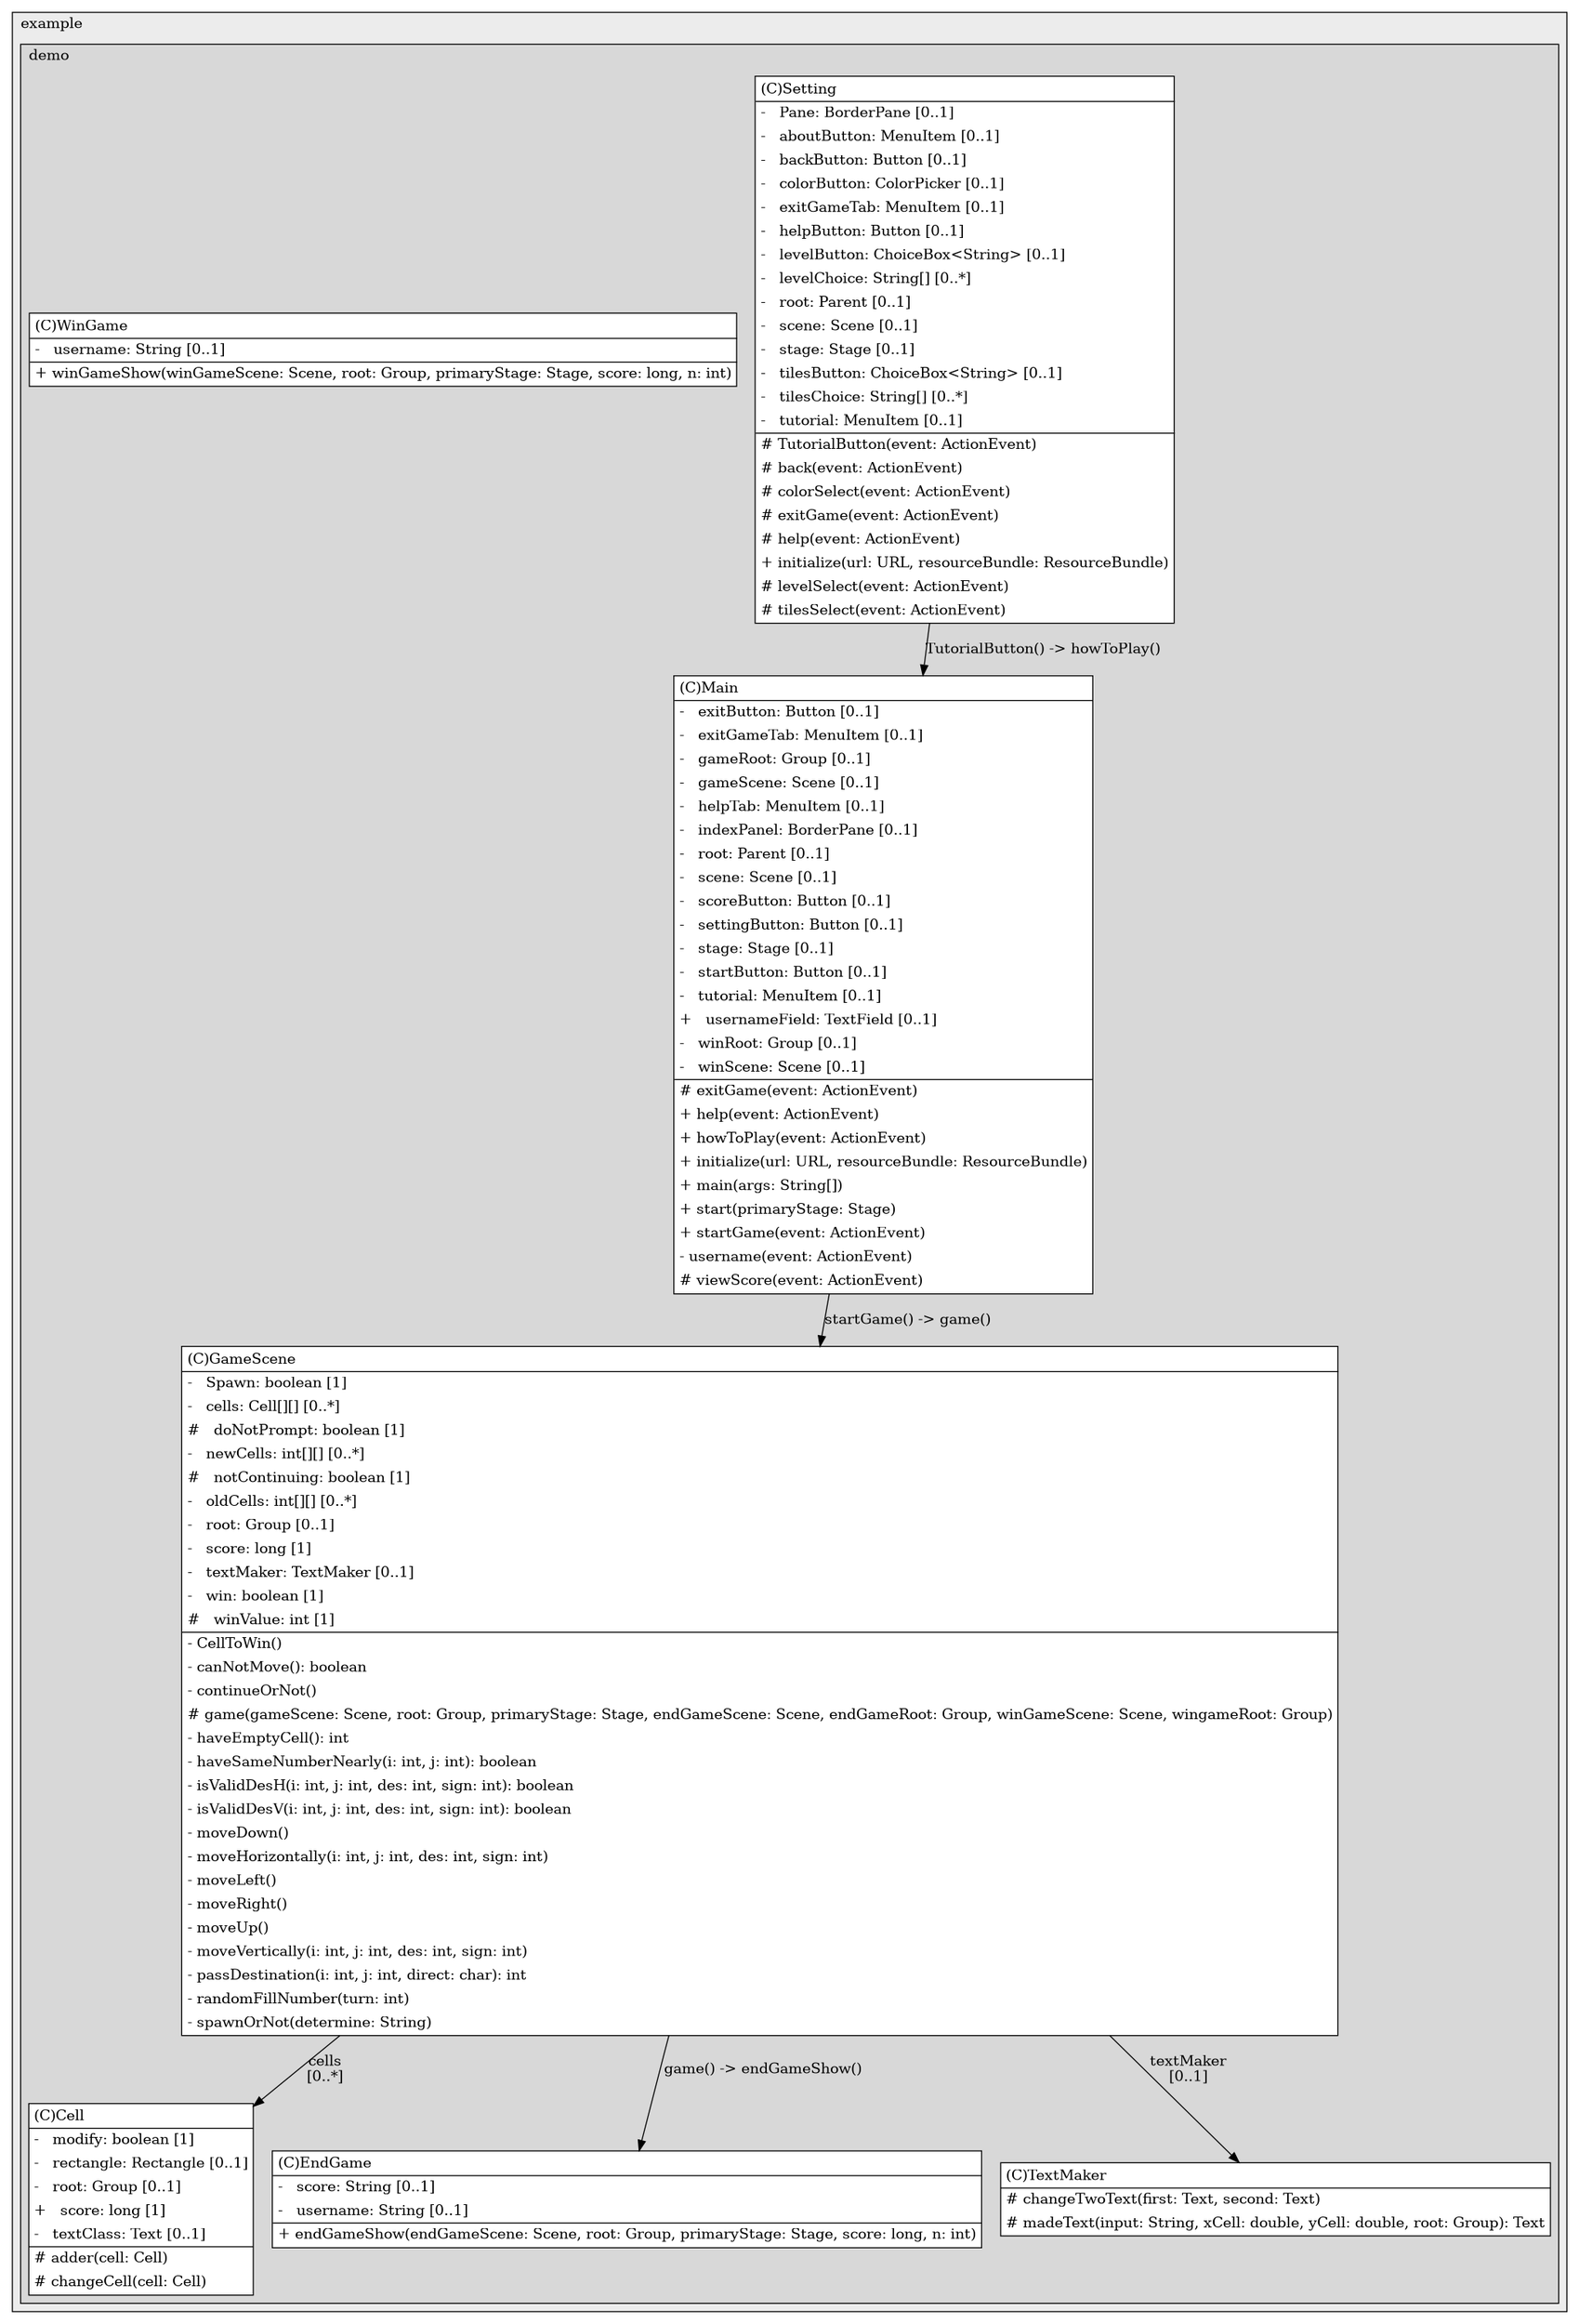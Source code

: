 @startuml

/' diagram meta data start
config=StructureConfiguration;
{
  "projectClassification": {
    "searchMode": "OpenProject", // OpenProject, AllProjects
    "includedProjects": "",
    "pathEndKeywords": "*.impl",
    "isClientPath": "",
    "isClientName": "",
    "isTestPath": "",
    "isTestName": "",
    "isMappingPath": "",
    "isMappingName": "",
    "isDataAccessPath": "",
    "isDataAccessName": "",
    "isDataStructurePath": "",
    "isDataStructureName": "",
    "isInterfaceStructuresPath": "",
    "isInterfaceStructuresName": "",
    "isEntryPointPath": "",
    "isEntryPointName": "",
    "treatFinalFieldsAsMandatory": false
  },
  "graphRestriction": {
    "classPackageExcludeFilter": "",
    "classPackageIncludeFilter": "",
    "classNameExcludeFilter": "",
    "classNameIncludeFilter": "",
    "methodNameExcludeFilter": "",
    "methodNameIncludeFilter": "",
    "removeByInheritance": "", // inheritance/annotation based filtering is done in a second step
    "removeByAnnotation": "",
    "removeByClassPackage": "", // cleanup the graph after inheritance/annotation based filtering is done
    "removeByClassName": "",
    "cutMappings": false,
    "cutEnum": true,
    "cutTests": true,
    "cutClient": true,
    "cutDataAccess": true,
    "cutInterfaceStructures": true,
    "cutDataStructures": true,
    "cutGetterAndSetter": true,
    "cutConstructors": true
  },
  "graphTraversal": {
    "forwardDepth": 3,
    "backwardDepth": 3,
    "classPackageExcludeFilter": "",
    "classPackageIncludeFilter": "",
    "classNameExcludeFilter": "",
    "classNameIncludeFilter": "",
    "methodNameExcludeFilter": "",
    "methodNameIncludeFilter": "",
    "hideMappings": false,
    "hideDataStructures": false,
    "hidePrivateMethods": true,
    "hideInterfaceCalls": true, // indirection: implementation -> interface (is hidden) -> implementation
    "onlyShowApplicationEntryPoints": false, // root node is included
    "useMethodCallsForStructureDiagram": "ForwardOnly" // ForwardOnly, BothDirections, No
  },
  "details": {
    "aggregation": "GroupByClass", // ByClass, GroupByClass, None
    "showClassGenericTypes": true,
    "showMethods": true,
    "showMethodParameterNames": true,
    "showMethodParameterTypes": true,
    "showMethodReturnType": true,
    "showPackageLevels": 2,
    "showDetailedClassStructure": true
  },
  "rootClass": "com.example.demo.Main",
  "extensionCallbackMethod": "" // qualified.class.name#methodName - signature: public static String method(String)
}
diagram meta data end '/



digraph g {
    rankdir="TB"
    splines=polyline
    

'nodes 
subgraph cluster_1322970774 { 
   	label=example
	labeljust=l
	fillcolor="#ececec"
	style=filled
   
   subgraph cluster_134842393 { 
   	label=demo
	labeljust=l
	fillcolor="#d8d8d8"
	style=filled
   
   Cell813456180[
	label=<<TABLE BORDER="1" CELLBORDER="0" CELLPADDING="4" CELLSPACING="0">
<TR><TD ALIGN="LEFT" >(C)Cell</TD></TR>
<HR/>
<TR><TD ALIGN="LEFT" >-   modify: boolean [1]</TD></TR>
<TR><TD ALIGN="LEFT" >-   rectangle: Rectangle [0..1]</TD></TR>
<TR><TD ALIGN="LEFT" >-   root: Group [0..1]</TD></TR>
<TR><TD ALIGN="LEFT" >+   score: long [1]</TD></TR>
<TR><TD ALIGN="LEFT" >-   textClass: Text [0..1]</TD></TR>
<HR/>
<TR><TD ALIGN="LEFT" ># adder(cell: Cell)</TD></TR>
<TR><TD ALIGN="LEFT" ># changeCell(cell: Cell)</TD></TR>
</TABLE>>
	style=filled
	margin=0
	shape=plaintext
	fillcolor="#FFFFFF"
];

EndGame813456180[
	label=<<TABLE BORDER="1" CELLBORDER="0" CELLPADDING="4" CELLSPACING="0">
<TR><TD ALIGN="LEFT" >(C)EndGame</TD></TR>
<HR/>
<TR><TD ALIGN="LEFT" >-   score: String [0..1]</TD></TR>
<TR><TD ALIGN="LEFT" >-   username: String [0..1]</TD></TR>
<HR/>
<TR><TD ALIGN="LEFT" >+ endGameShow(endGameScene: Scene, root: Group, primaryStage: Stage, score: long, n: int)</TD></TR>
</TABLE>>
	style=filled
	margin=0
	shape=plaintext
	fillcolor="#FFFFFF"
];

GameScene813456180[
	label=<<TABLE BORDER="1" CELLBORDER="0" CELLPADDING="4" CELLSPACING="0">
<TR><TD ALIGN="LEFT" >(C)GameScene</TD></TR>
<HR/>
<TR><TD ALIGN="LEFT" >-   Spawn: boolean [1]</TD></TR>
<TR><TD ALIGN="LEFT" >-   cells: Cell[][] [0..*]</TD></TR>
<TR><TD ALIGN="LEFT" >#   doNotPrompt: boolean [1]</TD></TR>
<TR><TD ALIGN="LEFT" >-   newCells: int[][] [0..*]</TD></TR>
<TR><TD ALIGN="LEFT" >#   notContinuing: boolean [1]</TD></TR>
<TR><TD ALIGN="LEFT" >-   oldCells: int[][] [0..*]</TD></TR>
<TR><TD ALIGN="LEFT" >-   root: Group [0..1]</TD></TR>
<TR><TD ALIGN="LEFT" >-   score: long [1]</TD></TR>
<TR><TD ALIGN="LEFT" >-   textMaker: TextMaker [0..1]</TD></TR>
<TR><TD ALIGN="LEFT" >-   win: boolean [1]</TD></TR>
<TR><TD ALIGN="LEFT" >#   winValue: int [1]</TD></TR>
<HR/>
<TR><TD ALIGN="LEFT" >- CellToWin()</TD></TR>
<TR><TD ALIGN="LEFT" >- canNotMove(): boolean</TD></TR>
<TR><TD ALIGN="LEFT" >- continueOrNot()</TD></TR>
<TR><TD ALIGN="LEFT" ># game(gameScene: Scene, root: Group, primaryStage: Stage, endGameScene: Scene, endGameRoot: Group, winGameScene: Scene, wingameRoot: Group)</TD></TR>
<TR><TD ALIGN="LEFT" >- haveEmptyCell(): int</TD></TR>
<TR><TD ALIGN="LEFT" >- haveSameNumberNearly(i: int, j: int): boolean</TD></TR>
<TR><TD ALIGN="LEFT" >- isValidDesH(i: int, j: int, des: int, sign: int): boolean</TD></TR>
<TR><TD ALIGN="LEFT" >- isValidDesV(i: int, j: int, des: int, sign: int): boolean</TD></TR>
<TR><TD ALIGN="LEFT" >- moveDown()</TD></TR>
<TR><TD ALIGN="LEFT" >- moveHorizontally(i: int, j: int, des: int, sign: int)</TD></TR>
<TR><TD ALIGN="LEFT" >- moveLeft()</TD></TR>
<TR><TD ALIGN="LEFT" >- moveRight()</TD></TR>
<TR><TD ALIGN="LEFT" >- moveUp()</TD></TR>
<TR><TD ALIGN="LEFT" >- moveVertically(i: int, j: int, des: int, sign: int)</TD></TR>
<TR><TD ALIGN="LEFT" >- passDestination(i: int, j: int, direct: char): int</TD></TR>
<TR><TD ALIGN="LEFT" >- randomFillNumber(turn: int)</TD></TR>
<TR><TD ALIGN="LEFT" >- spawnOrNot(determine: String)</TD></TR>
</TABLE>>
	style=filled
	margin=0
	shape=plaintext
	fillcolor="#FFFFFF"
];

Main813456180[
	label=<<TABLE BORDER="1" CELLBORDER="0" CELLPADDING="4" CELLSPACING="0">
<TR><TD ALIGN="LEFT" >(C)Main</TD></TR>
<HR/>
<TR><TD ALIGN="LEFT" >-   exitButton: Button [0..1]</TD></TR>
<TR><TD ALIGN="LEFT" >-   exitGameTab: MenuItem [0..1]</TD></TR>
<TR><TD ALIGN="LEFT" >-   gameRoot: Group [0..1]</TD></TR>
<TR><TD ALIGN="LEFT" >-   gameScene: Scene [0..1]</TD></TR>
<TR><TD ALIGN="LEFT" >-   helpTab: MenuItem [0..1]</TD></TR>
<TR><TD ALIGN="LEFT" >-   indexPanel: BorderPane [0..1]</TD></TR>
<TR><TD ALIGN="LEFT" >-   root: Parent [0..1]</TD></TR>
<TR><TD ALIGN="LEFT" >-   scene: Scene [0..1]</TD></TR>
<TR><TD ALIGN="LEFT" >-   scoreButton: Button [0..1]</TD></TR>
<TR><TD ALIGN="LEFT" >-   settingButton: Button [0..1]</TD></TR>
<TR><TD ALIGN="LEFT" >-   stage: Stage [0..1]</TD></TR>
<TR><TD ALIGN="LEFT" >-   startButton: Button [0..1]</TD></TR>
<TR><TD ALIGN="LEFT" >-   tutorial: MenuItem [0..1]</TD></TR>
<TR><TD ALIGN="LEFT" >+   usernameField: TextField [0..1]</TD></TR>
<TR><TD ALIGN="LEFT" >-   winRoot: Group [0..1]</TD></TR>
<TR><TD ALIGN="LEFT" >-   winScene: Scene [0..1]</TD></TR>
<HR/>
<TR><TD ALIGN="LEFT" ># exitGame(event: ActionEvent)</TD></TR>
<TR><TD ALIGN="LEFT" >+ help(event: ActionEvent)</TD></TR>
<TR><TD ALIGN="LEFT" >+ howToPlay(event: ActionEvent)</TD></TR>
<TR><TD ALIGN="LEFT" >+ initialize(url: URL, resourceBundle: ResourceBundle)</TD></TR>
<TR><TD ALIGN="LEFT" >+ main(args: String[])</TD></TR>
<TR><TD ALIGN="LEFT" >+ start(primaryStage: Stage)</TD></TR>
<TR><TD ALIGN="LEFT" >+ startGame(event: ActionEvent)</TD></TR>
<TR><TD ALIGN="LEFT" >- username(event: ActionEvent)</TD></TR>
<TR><TD ALIGN="LEFT" ># viewScore(event: ActionEvent)</TD></TR>
</TABLE>>
	style=filled
	margin=0
	shape=plaintext
	fillcolor="#FFFFFF"
];

Setting813456180[
	label=<<TABLE BORDER="1" CELLBORDER="0" CELLPADDING="4" CELLSPACING="0">
<TR><TD ALIGN="LEFT" >(C)Setting</TD></TR>
<HR/>
<TR><TD ALIGN="LEFT" >-   Pane: BorderPane [0..1]</TD></TR>
<TR><TD ALIGN="LEFT" >-   aboutButton: MenuItem [0..1]</TD></TR>
<TR><TD ALIGN="LEFT" >-   backButton: Button [0..1]</TD></TR>
<TR><TD ALIGN="LEFT" >-   colorButton: ColorPicker [0..1]</TD></TR>
<TR><TD ALIGN="LEFT" >-   exitGameTab: MenuItem [0..1]</TD></TR>
<TR><TD ALIGN="LEFT" >-   helpButton: Button [0..1]</TD></TR>
<TR><TD ALIGN="LEFT" >-   levelButton: ChoiceBox&lt;String&gt; [0..1]</TD></TR>
<TR><TD ALIGN="LEFT" >-   levelChoice: String[] [0..*]</TD></TR>
<TR><TD ALIGN="LEFT" >-   root: Parent [0..1]</TD></TR>
<TR><TD ALIGN="LEFT" >-   scene: Scene [0..1]</TD></TR>
<TR><TD ALIGN="LEFT" >-   stage: Stage [0..1]</TD></TR>
<TR><TD ALIGN="LEFT" >-   tilesButton: ChoiceBox&lt;String&gt; [0..1]</TD></TR>
<TR><TD ALIGN="LEFT" >-   tilesChoice: String[] [0..*]</TD></TR>
<TR><TD ALIGN="LEFT" >-   tutorial: MenuItem [0..1]</TD></TR>
<HR/>
<TR><TD ALIGN="LEFT" ># TutorialButton(event: ActionEvent)</TD></TR>
<TR><TD ALIGN="LEFT" ># back(event: ActionEvent)</TD></TR>
<TR><TD ALIGN="LEFT" ># colorSelect(event: ActionEvent)</TD></TR>
<TR><TD ALIGN="LEFT" ># exitGame(event: ActionEvent)</TD></TR>
<TR><TD ALIGN="LEFT" ># help(event: ActionEvent)</TD></TR>
<TR><TD ALIGN="LEFT" >+ initialize(url: URL, resourceBundle: ResourceBundle)</TD></TR>
<TR><TD ALIGN="LEFT" ># levelSelect(event: ActionEvent)</TD></TR>
<TR><TD ALIGN="LEFT" ># tilesSelect(event: ActionEvent)</TD></TR>
</TABLE>>
	style=filled
	margin=0
	shape=plaintext
	fillcolor="#FFFFFF"
];

TextMaker813456180[
	label=<<TABLE BORDER="1" CELLBORDER="0" CELLPADDING="4" CELLSPACING="0">
<TR><TD ALIGN="LEFT" >(C)TextMaker</TD></TR>
<HR/>
<TR><TD ALIGN="LEFT" ># changeTwoText(first: Text, second: Text)</TD></TR>
<TR><TD ALIGN="LEFT" ># madeText(input: String, xCell: double, yCell: double, root: Group): Text</TD></TR>
</TABLE>>
	style=filled
	margin=0
	shape=plaintext
	fillcolor="#FFFFFF"
];

WinGame813456180[
	label=<<TABLE BORDER="1" CELLBORDER="0" CELLPADDING="4" CELLSPACING="0">
<TR><TD ALIGN="LEFT" >(C)WinGame</TD></TR>
<HR/>
<TR><TD ALIGN="LEFT" >-   username: String [0..1]</TD></TR>
<HR/>
<TR><TD ALIGN="LEFT" >+ winGameShow(winGameScene: Scene, root: Group, primaryStage: Stage, score: long, n: int)</TD></TR>
</TABLE>>
	style=filled
	margin=0
	shape=plaintext
	fillcolor="#FFFFFF"
];
} 
} 

'edges    
GameScene813456180 -> Cell813456180[label="cells
[0..*]"];
GameScene813456180 -> EndGame813456180[label="game() -> endGameShow()"];
GameScene813456180 -> TextMaker813456180[label="textMaker
[0..1]"];
Main813456180 -> GameScene813456180[label="startGame() -> game()"];
Setting813456180 -> Main813456180[label="TutorialButton() -> howToPlay()"];
    
}
@enduml